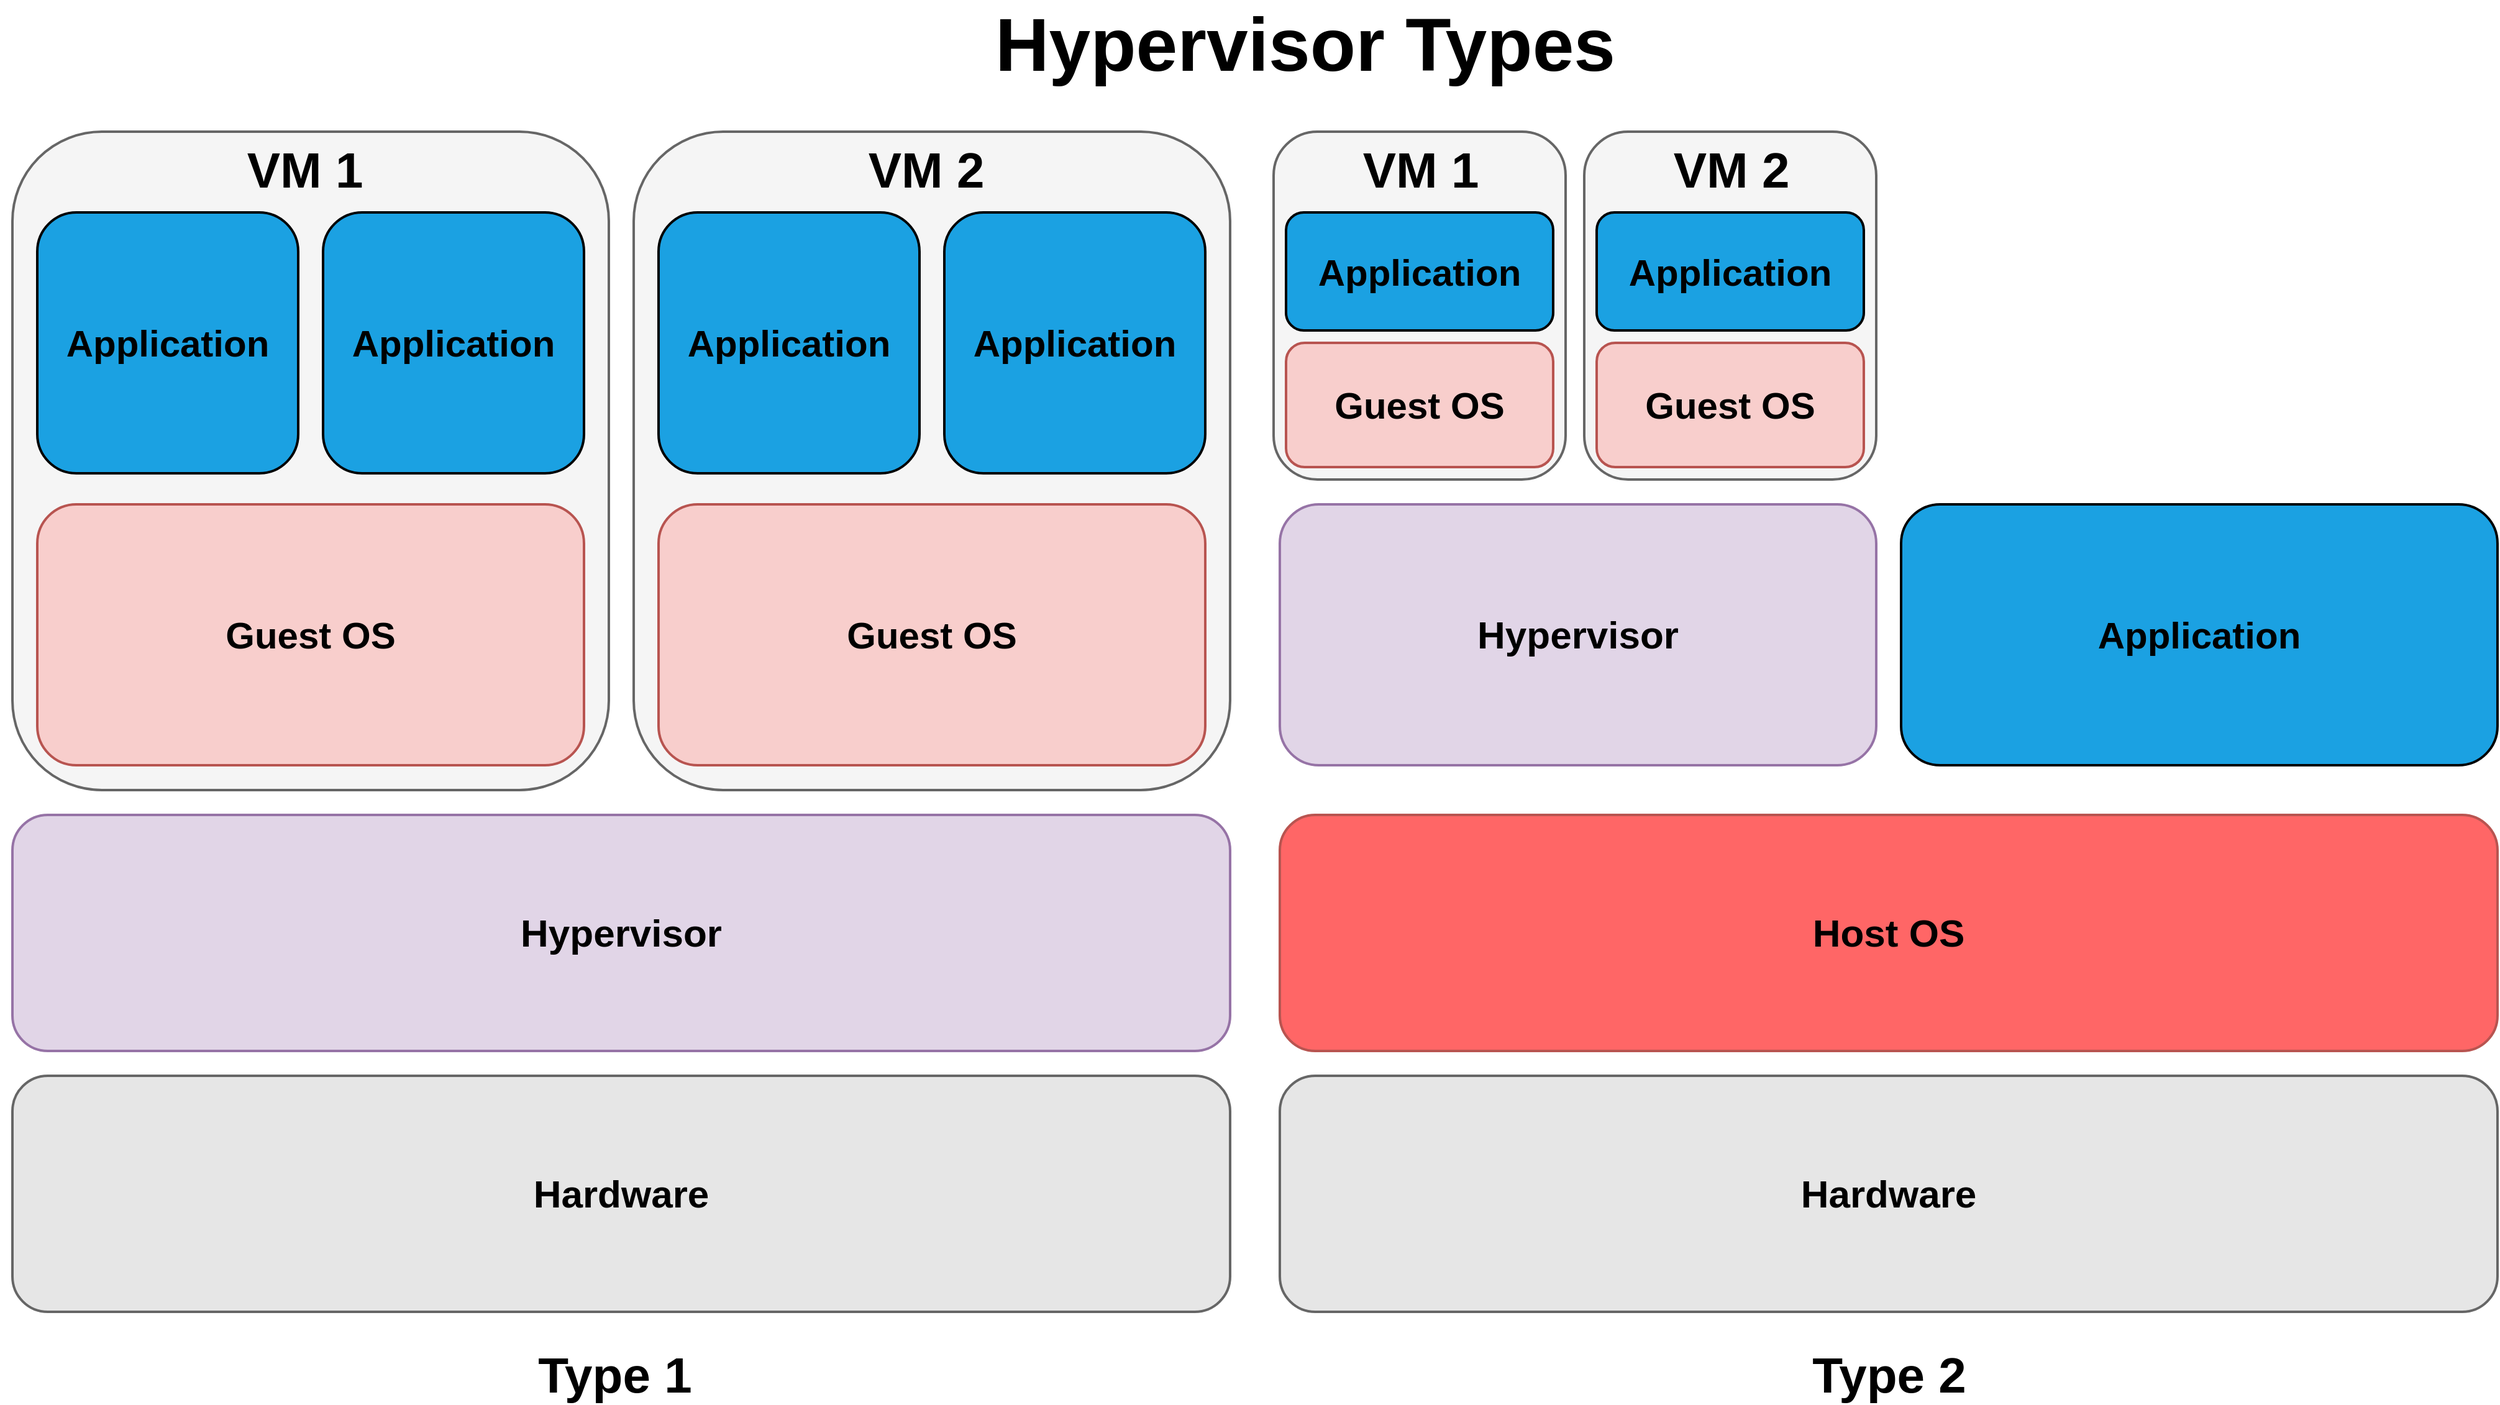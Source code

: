 <mxfile version="26.0.9">
  <diagram name="Page-1" id="TVpGGidTr9Xa2PDs4JJG">
    <mxGraphModel dx="3614" dy="2428" grid="1" gridSize="10" guides="1" tooltips="1" connect="1" arrows="1" fold="1" page="1" pageScale="1" pageWidth="827" pageHeight="1169" math="0" shadow="0">
      <root>
        <mxCell id="0" />
        <mxCell id="1" parent="0" />
        <mxCell id="h1CepmOVAI2KbdDkHRzW-8" value="" style="group;" vertex="1" connectable="0" parent="1">
          <mxGeometry x="80" y="310" width="490" height="530" as="geometry" />
        </mxCell>
        <mxCell id="h1CepmOVAI2KbdDkHRzW-3" value="&lt;p&gt;&lt;br&gt;&lt;/p&gt;" style="rounded=1;whiteSpace=wrap;html=1;strokeWidth=2;fillWeight=4;hachureGap=8;hachureAngle=45;fillColor=#f5f5f5;fontColor=#333333;strokeColor=#666666;labelPosition=center;verticalLabelPosition=top;align=center;verticalAlign=bottom;spacingTop=18;" vertex="1" parent="h1CepmOVAI2KbdDkHRzW-8">
          <mxGeometry x="10" width="480" height="530" as="geometry" />
        </mxCell>
        <mxCell id="h1CepmOVAI2KbdDkHRzW-4" value="&lt;b&gt;&lt;font style=&quot;font-size: 30px;&quot;&gt;Guest OS&lt;/font&gt;&lt;/b&gt;" style="rounded=1;whiteSpace=wrap;html=1;strokeWidth=2;fillWeight=4;hachureGap=8;hachureAngle=45;fillColor=#f8cecc;strokeColor=#b85450;fontColor=light-dark(#000000,#000000);" vertex="1" parent="h1CepmOVAI2KbdDkHRzW-8">
          <mxGeometry x="30" y="300" width="440" height="210" as="geometry" />
        </mxCell>
        <mxCell id="h1CepmOVAI2KbdDkHRzW-5" value="&lt;font style=&quot;font-size: 30px;&quot;&gt;&lt;b&gt;Application&lt;/b&gt;&lt;/font&gt;" style="rounded=1;whiteSpace=wrap;html=1;strokeWidth=2;fillWeight=4;hachureGap=8;hachureAngle=45;fillColor=#1ba1e2;fontColor=light-dark(#000000,#000000);" vertex="1" parent="h1CepmOVAI2KbdDkHRzW-8">
          <mxGeometry x="30" y="65" width="210" height="210" as="geometry" />
        </mxCell>
        <mxCell id="h1CepmOVAI2KbdDkHRzW-6" value="&lt;font style=&quot;font-size: 30px;&quot;&gt;&lt;b&gt;Application&lt;/b&gt;&lt;/font&gt;" style="rounded=1;whiteSpace=wrap;html=1;strokeWidth=2;fillWeight=4;hachureGap=8;hachureAngle=45;fillColor=#1ba1e2;fontColor=light-dark(#000000,#000000);" vertex="1" parent="h1CepmOVAI2KbdDkHRzW-8">
          <mxGeometry x="260" y="65" width="210" height="210" as="geometry" />
        </mxCell>
        <mxCell id="h1CepmOVAI2KbdDkHRzW-7" value="&lt;font style=&quot;&quot;&gt;VM 1&lt;/font&gt;" style="text;strokeColor=none;fillColor=none;html=1;fontSize=40;fontStyle=1;verticalAlign=middle;align=center;fontColor=light-dark(#000000,#000000);" vertex="1" parent="h1CepmOVAI2KbdDkHRzW-8">
          <mxGeometry x="195" y="10" width="100" height="40" as="geometry" />
        </mxCell>
        <mxCell id="h1CepmOVAI2KbdDkHRzW-15" value="&lt;font style=&quot;font-size: 31px;&quot;&gt;&lt;b&gt;Hypervisor&lt;/b&gt;&lt;/font&gt;" style="rounded=1;whiteSpace=wrap;html=1;strokeWidth=2;fillWeight=4;hachureGap=8;hachureAngle=45;fillColor=#e1d5e7;strokeColor=#9673a6;fontColor=light-dark(#000000,#000000);" vertex="1" parent="1">
          <mxGeometry x="90" y="860" width="980" height="190" as="geometry" />
        </mxCell>
        <mxCell id="h1CepmOVAI2KbdDkHRzW-16" value="&lt;font style=&quot;font-size: 31px;&quot;&gt;&lt;b&gt;Hardware&lt;/b&gt;&lt;/font&gt;" style="rounded=1;whiteSpace=wrap;html=1;strokeWidth=2;fillWeight=4;hachureGap=8;hachureAngle=45;fillColor=#E6E6E6;strokeColor=#666666;fontColor=light-dark(#000000,#000000);" vertex="1" parent="1">
          <mxGeometry x="90" y="1070" width="980" height="190" as="geometry" />
        </mxCell>
        <mxCell id="h1CepmOVAI2KbdDkHRzW-17" value="" style="group;" vertex="1" connectable="0" parent="1">
          <mxGeometry x="580" y="310" width="490" height="530" as="geometry" />
        </mxCell>
        <mxCell id="h1CepmOVAI2KbdDkHRzW-18" value="&lt;p&gt;&lt;br&gt;&lt;/p&gt;" style="rounded=1;whiteSpace=wrap;html=1;strokeWidth=2;fillWeight=4;hachureGap=8;hachureAngle=45;fillColor=#f5f5f5;fontColor=#333333;strokeColor=#666666;labelPosition=center;verticalLabelPosition=top;align=center;verticalAlign=bottom;spacingTop=18;" vertex="1" parent="h1CepmOVAI2KbdDkHRzW-17">
          <mxGeometry x="10" width="480" height="530" as="geometry" />
        </mxCell>
        <mxCell id="h1CepmOVAI2KbdDkHRzW-19" value="&lt;b&gt;&lt;font style=&quot;font-size: 30px;&quot;&gt;Guest OS&lt;/font&gt;&lt;/b&gt;" style="rounded=1;whiteSpace=wrap;html=1;strokeWidth=2;fillWeight=4;hachureGap=8;hachureAngle=45;fillColor=#f8cecc;strokeColor=#b85450;fontColor=light-dark(#000000,#000000);" vertex="1" parent="h1CepmOVAI2KbdDkHRzW-17">
          <mxGeometry x="30" y="300" width="440" height="210" as="geometry" />
        </mxCell>
        <mxCell id="h1CepmOVAI2KbdDkHRzW-20" value="&lt;font style=&quot;font-size: 30px;&quot;&gt;&lt;b&gt;Application&lt;/b&gt;&lt;/font&gt;" style="rounded=1;whiteSpace=wrap;html=1;strokeWidth=2;fillWeight=4;hachureGap=8;hachureAngle=45;fillColor=#1ba1e2;fontColor=light-dark(#000000,#000000);" vertex="1" parent="h1CepmOVAI2KbdDkHRzW-17">
          <mxGeometry x="30" y="65" width="210" height="210" as="geometry" />
        </mxCell>
        <mxCell id="h1CepmOVAI2KbdDkHRzW-21" value="&lt;font style=&quot;font-size: 30px;&quot;&gt;&lt;b&gt;Application&lt;/b&gt;&lt;/font&gt;" style="rounded=1;whiteSpace=wrap;html=1;strokeWidth=2;fillWeight=4;hachureGap=8;hachureAngle=45;fillColor=#1ba1e2;fontColor=light-dark(#000000,#000000);" vertex="1" parent="h1CepmOVAI2KbdDkHRzW-17">
          <mxGeometry x="260" y="65" width="210" height="210" as="geometry" />
        </mxCell>
        <mxCell id="h1CepmOVAI2KbdDkHRzW-22" value="VM 2" style="text;strokeColor=none;fillColor=none;html=1;fontSize=40;fontStyle=1;verticalAlign=middle;align=center;fontColor=light-dark(#000000,#000000);" vertex="1" parent="h1CepmOVAI2KbdDkHRzW-17">
          <mxGeometry x="195" y="10" width="100" height="40" as="geometry" />
        </mxCell>
        <mxCell id="h1CepmOVAI2KbdDkHRzW-29" value="&lt;font style=&quot;font-size: 31px;&quot;&gt;&lt;b&gt;Host OS&lt;/b&gt;&lt;/font&gt;" style="rounded=1;whiteSpace=wrap;html=1;strokeWidth=2;fillWeight=4;hachureGap=8;hachureAngle=45;fillColor=#FF6666;strokeColor=#b85450;fontColor=light-dark(#000000,#000000);" vertex="1" parent="1">
          <mxGeometry x="1110" y="860" width="980" height="190" as="geometry" />
        </mxCell>
        <mxCell id="h1CepmOVAI2KbdDkHRzW-30" value="&lt;font style=&quot;font-size: 31px;&quot;&gt;&lt;b&gt;Hardware&lt;/b&gt;&lt;/font&gt;" style="rounded=1;whiteSpace=wrap;html=1;strokeWidth=2;fillWeight=4;hachureGap=8;hachureAngle=45;fillColor=#E6E6E6;strokeColor=#666666;fontColor=light-dark(#000000,#000000);" vertex="1" parent="1">
          <mxGeometry x="1110" y="1070" width="980" height="190" as="geometry" />
        </mxCell>
        <mxCell id="h1CepmOVAI2KbdDkHRzW-37" value="&lt;font style=&quot;font-size: 31px;&quot;&gt;&lt;b&gt;Hypervisor&lt;/b&gt;&lt;/font&gt;" style="rounded=1;whiteSpace=wrap;html=1;strokeWidth=2;fillWeight=4;hachureGap=8;hachureAngle=45;fillColor=#e1d5e7;strokeColor=#9673a6;fontColor=light-dark(#000000,#000000);" vertex="1" parent="1">
          <mxGeometry x="1110" y="610" width="480" height="210" as="geometry" />
        </mxCell>
        <mxCell id="h1CepmOVAI2KbdDkHRzW-24" value="&lt;p&gt;&lt;br&gt;&lt;/p&gt;" style="rounded=1;whiteSpace=wrap;html=1;strokeWidth=2;fillWeight=4;hachureGap=8;hachureAngle=45;fillColor=#f5f5f5;fontColor=#333333;strokeColor=#666666;labelPosition=center;verticalLabelPosition=top;align=center;verticalAlign=bottom;spacingTop=18;" vertex="1" parent="1">
          <mxGeometry x="1105" y="310" width="235" height="280" as="geometry" />
        </mxCell>
        <mxCell id="h1CepmOVAI2KbdDkHRzW-25" value="&lt;b&gt;&lt;font style=&quot;font-size: 30px;&quot;&gt;Guest OS&lt;/font&gt;&lt;/b&gt;" style="rounded=1;whiteSpace=wrap;html=1;strokeWidth=2;fillWeight=4;hachureGap=8;hachureAngle=45;fillColor=#f8cecc;strokeColor=#b85450;fontColor=light-dark(#000000,#000000);" vertex="1" parent="1">
          <mxGeometry x="1115" y="480" width="215" height="100" as="geometry" />
        </mxCell>
        <mxCell id="h1CepmOVAI2KbdDkHRzW-26" value="&lt;font style=&quot;font-size: 30px;&quot;&gt;&lt;b&gt;Application&lt;/b&gt;&lt;/font&gt;" style="rounded=1;whiteSpace=wrap;html=1;strokeWidth=2;fillWeight=4;hachureGap=8;hachureAngle=45;fillColor=#1ba1e2;fontColor=light-dark(#000000,#000000);" vertex="1" parent="1">
          <mxGeometry x="1115" y="375" width="215" height="95" as="geometry" />
        </mxCell>
        <mxCell id="h1CepmOVAI2KbdDkHRzW-28" value="VM 1" style="text;strokeColor=none;fillColor=none;html=1;fontSize=40;fontStyle=1;verticalAlign=middle;align=center;fontColor=light-dark(#000000,#000000);" vertex="1" parent="1">
          <mxGeometry x="1197.5" y="320" width="50" height="40" as="geometry" />
        </mxCell>
        <mxCell id="h1CepmOVAI2KbdDkHRzW-39" value="&lt;p&gt;&lt;br&gt;&lt;/p&gt;" style="rounded=1;whiteSpace=wrap;html=1;strokeWidth=2;fillWeight=4;hachureGap=8;hachureAngle=45;fillColor=#f5f5f5;fontColor=#333333;strokeColor=#666666;labelPosition=center;verticalLabelPosition=top;align=center;verticalAlign=bottom;spacingTop=18;" vertex="1" parent="1">
          <mxGeometry x="1355" y="310" width="235" height="280" as="geometry" />
        </mxCell>
        <mxCell id="h1CepmOVAI2KbdDkHRzW-40" value="&lt;b&gt;&lt;font style=&quot;font-size: 30px;&quot;&gt;Guest OS&lt;/font&gt;&lt;/b&gt;" style="rounded=1;whiteSpace=wrap;html=1;strokeWidth=2;fillWeight=4;hachureGap=8;hachureAngle=45;fillColor=#f8cecc;strokeColor=#b85450;fontColor=light-dark(#000000,#000000);" vertex="1" parent="1">
          <mxGeometry x="1365" y="480" width="215" height="100" as="geometry" />
        </mxCell>
        <mxCell id="h1CepmOVAI2KbdDkHRzW-41" value="&lt;font style=&quot;font-size: 30px;&quot;&gt;&lt;b&gt;Application&lt;/b&gt;&lt;/font&gt;" style="rounded=1;whiteSpace=wrap;html=1;strokeWidth=2;fillWeight=4;hachureGap=8;hachureAngle=45;fillColor=#1ba1e2;fontColor=light-dark(#000000,#000000);" vertex="1" parent="1">
          <mxGeometry x="1365" y="375" width="215" height="95" as="geometry" />
        </mxCell>
        <mxCell id="h1CepmOVAI2KbdDkHRzW-42" value="VM 2" style="text;strokeColor=none;fillColor=none;html=1;fontSize=40;fontStyle=1;verticalAlign=middle;align=center;fontColor=light-dark(#000000,#000000);" vertex="1" parent="1">
          <mxGeometry x="1447.5" y="320" width="50" height="40" as="geometry" />
        </mxCell>
        <mxCell id="h1CepmOVAI2KbdDkHRzW-45" value="Type 1&amp;nbsp;" style="text;strokeColor=none;fillColor=none;html=1;fontSize=40;fontStyle=1;verticalAlign=middle;align=center;" vertex="1" parent="1">
          <mxGeometry x="530" y="1290" width="100" height="40" as="geometry" />
        </mxCell>
        <mxCell id="h1CepmOVAI2KbdDkHRzW-46" value="Type 2" style="text;strokeColor=none;fillColor=none;html=1;fontSize=40;fontStyle=1;verticalAlign=middle;align=center;" vertex="1" parent="1">
          <mxGeometry x="1550" y="1290" width="100" height="40" as="geometry" />
        </mxCell>
        <mxCell id="h1CepmOVAI2KbdDkHRzW-47" value="Hypervisor Types" style="text;strokeColor=none;fillColor=none;html=1;fontSize=60;fontStyle=1;verticalAlign=middle;align=center;" vertex="1" parent="1">
          <mxGeometry x="1080" y="220" width="100" height="40" as="geometry" />
        </mxCell>
        <mxCell id="h1CepmOVAI2KbdDkHRzW-49" value="&lt;font style=&quot;font-size: 30px;&quot;&gt;&lt;b&gt;Application&lt;/b&gt;&lt;/font&gt;" style="rounded=1;whiteSpace=wrap;html=1;strokeWidth=2;fillWeight=4;hachureGap=8;hachureAngle=45;fillColor=#1ba1e2;fontColor=light-dark(#000000,#000000);" vertex="1" parent="1">
          <mxGeometry x="1610" y="610" width="480" height="210" as="geometry" />
        </mxCell>
      </root>
    </mxGraphModel>
  </diagram>
</mxfile>
